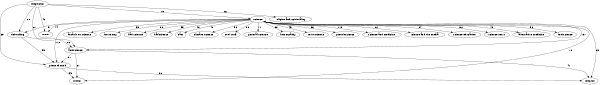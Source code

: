 digraph G {
	ratio = compress;
	rank = source;
	size = "4.0,5.0";
	alternative_medicine [label="alternative medicine"];
	anti_science [label="anti-science"];
	antiscience [label="antiscience"];
	antiscience -> piece_of_mind [label="90"];
	antiscience -> politics [label="37"];
	antiscience -> religion [label="41"];
	assault_on_science [label="assault on science"];
	astronomy [label="astronomy"];
	bad_science [label="bad science"];
	badscience [label="badscience"];
	cam [label="cam"];
	climate_science [label="climate science"];
	cool_stuff [label="cool stuff"];
	debunking -> antiscience [label="86"];
	debunking [label="debunking"];
	debunking -> piece_of_mind [label="59"];
	general_science [label="general science"];
	homeopathy [label="homeopathy"];
	humor [label="humor"];
	neuroscience [label="neuroscience"];
	piece_of_mind [label="piece of mind"];
	piece_of_mind -> politics [label="55"];
	piece_of_mind -> religion [label="36"];
	politics [label="politics"];
	pseudoscience [label="pseudoscience"];
	religion [label="religion"];
	religion_and_spirituality [label="religion and spirituality"];
	science -> alternative_medicine [label="48"];
	science_and_medicine [label="science and medicine"];
	science_and_the_media [label="science and the media"];
	science -> antiscience [label="197"];
	science -> anti_science [label="56"];
	science -> assault_on_science [label="39"];
	science -> astronomy [label="80"];
	science -> badscience [label="48"];
	science -> bad_science [label="99"];
	science -> cam [label="40"];
	science -> climate_science [label="56"];
	science -> cool_stuff [label="86"];
	science -> debunking [label="91"];
	science_education [label="science education"];
	science -> general_science [label="71"];
	science -> homeopathy [label="38"];
	science -> humor [label="44"];
	science [label="science"];
	science -> neuroscience [label="45"];
	science_news [label="science news"];
	science -> piece_of_mind [label="112"];
	science -> politics [label="72"];
	science -> pseudoscience [label="36"];
	science -> religion [label="63"];
	science -> science_and_medicine [label="118"];
	science -> science_and_the_media [label="61"];
	science -> science_education [label="54"];
	science -> science_news [label="161"];
	skepticism -> antiscience [label="60"];
	skepticism -> debunking [label="60"];
	skepticism -> humor [label="42"];
	skepticism [label="skepticism"];
	skepticism -> piece_of_mind [label="39"];
	skepticism -> religion_and_spirituality [label="36"];
	skepticism -> science [label="79"];
}
